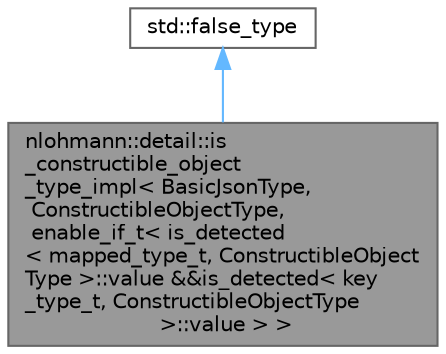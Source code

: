 digraph "nlohmann::detail::is_constructible_object_type_impl&lt; BasicJsonType, ConstructibleObjectType, enable_if_t&lt; is_detected&lt; mapped_type_t, ConstructibleObjectType &gt;::value &amp;&amp;is_detected&lt; key_type_t, ConstructibleObjectType &gt;::value &gt; &gt;"
{
 // LATEX_PDF_SIZE
  bgcolor="transparent";
  edge [fontname=Helvetica,fontsize=10,labelfontname=Helvetica,labelfontsize=10];
  node [fontname=Helvetica,fontsize=10,shape=box,height=0.2,width=0.4];
  Node1 [id="Node000001",label="nlohmann::detail::is\l_constructible_object\l_type_impl\< BasicJsonType,\l ConstructibleObjectType,\l enable_if_t\< is_detected\l\< mapped_type_t, ConstructibleObject\lType \>::value &&is_detected\< key\l_type_t, ConstructibleObjectType\l \>::value \> \>",height=0.2,width=0.4,color="gray40", fillcolor="grey60", style="filled", fontcolor="black",tooltip=" "];
  Node2 -> Node1 [id="edge2_Node000001_Node000002",dir="back",color="steelblue1",style="solid",tooltip=" "];
  Node2 [id="Node000002",label="std::false_type",height=0.2,width=0.4,color="gray40", fillcolor="white", style="filled",tooltip=" "];
}
